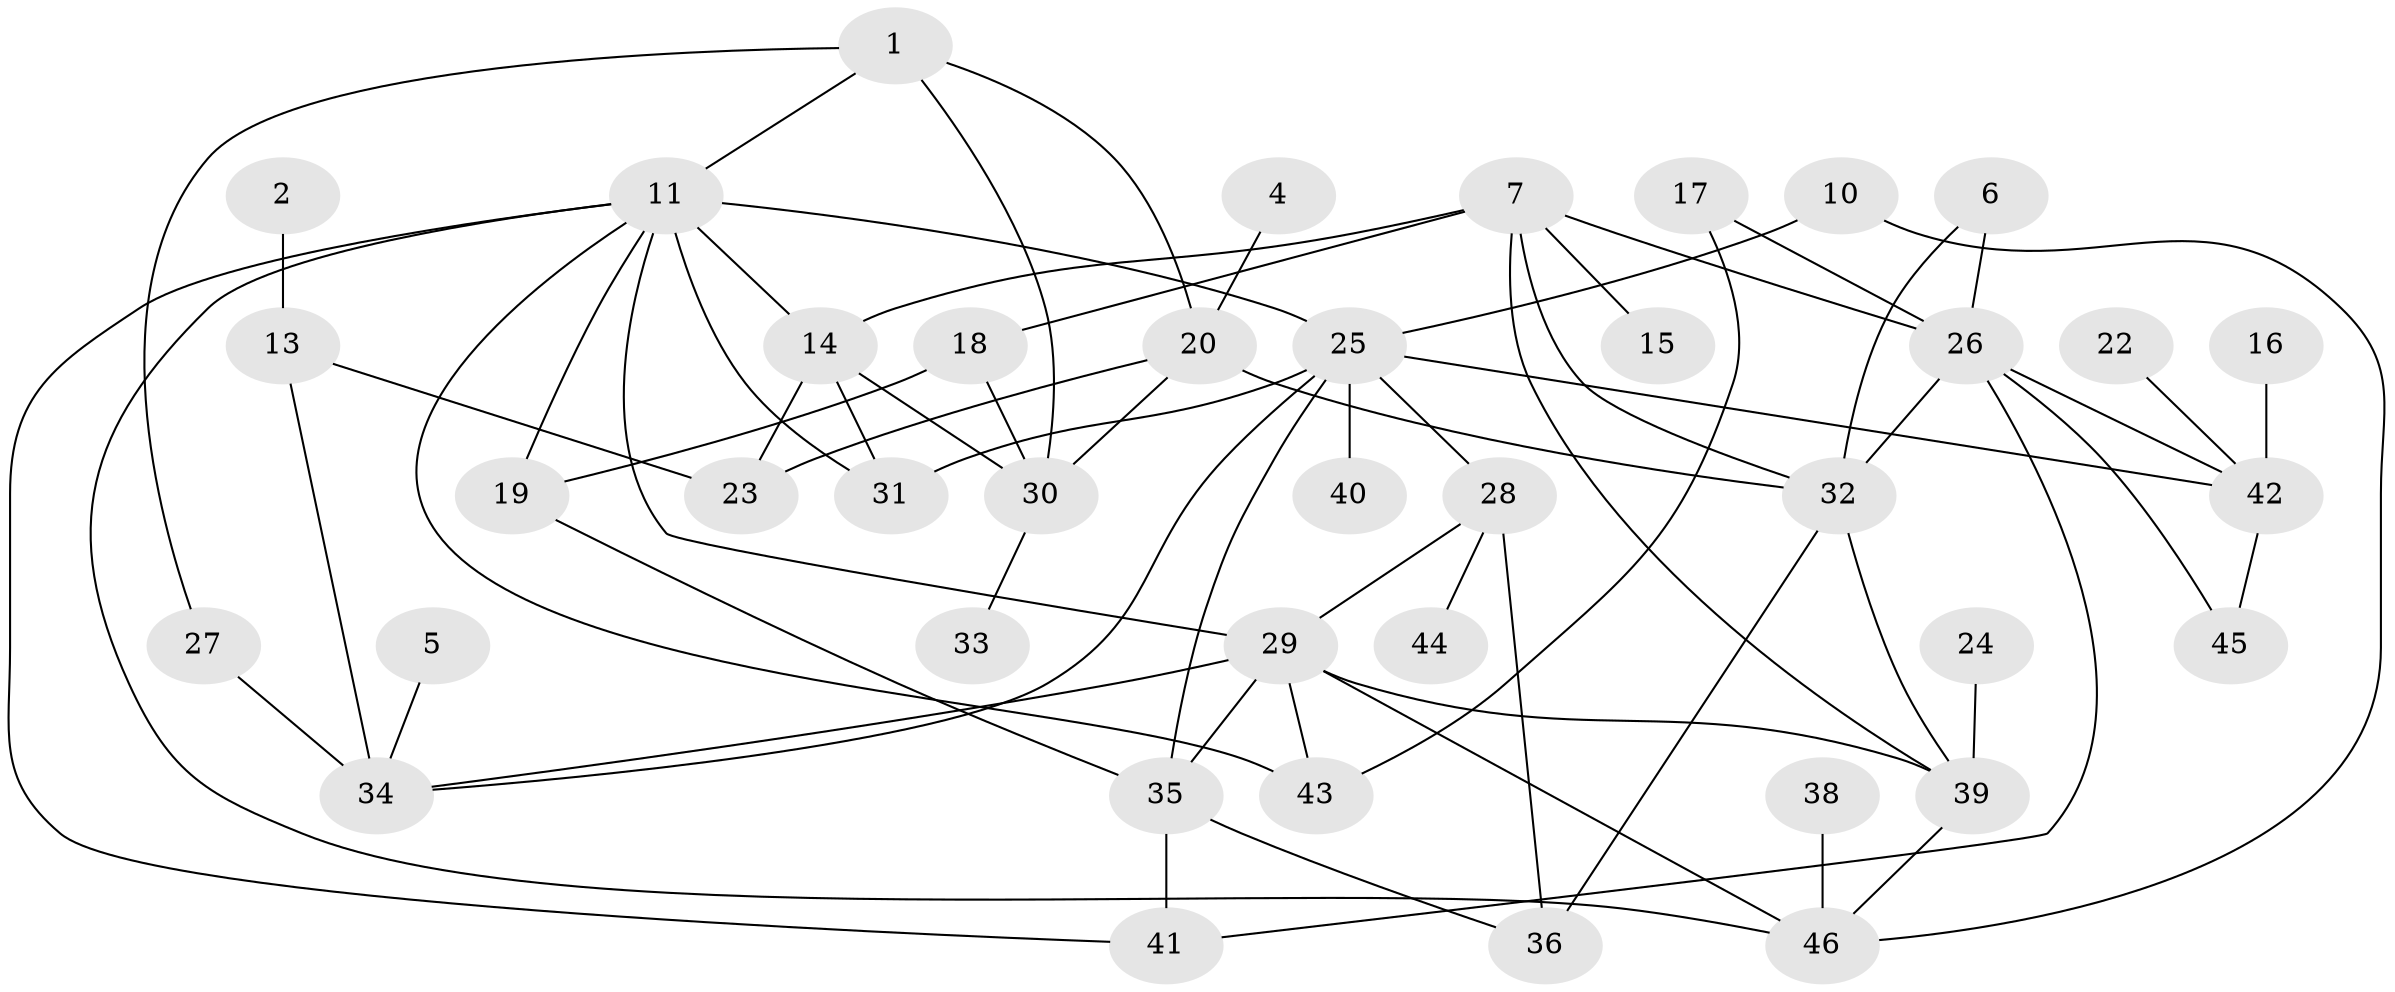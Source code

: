 // original degree distribution, {2: 0.22826086956521738, 4: 0.15217391304347827, 8: 0.010869565217391304, 3: 0.22826086956521738, 1: 0.20652173913043478, 6: 0.021739130434782608, 0: 0.06521739130434782, 5: 0.07608695652173914, 7: 0.010869565217391304}
// Generated by graph-tools (version 1.1) at 2025/49/03/09/25 03:49:09]
// undirected, 40 vertices, 68 edges
graph export_dot {
graph [start="1"]
  node [color=gray90,style=filled];
  1;
  2;
  4;
  5;
  6;
  7;
  10;
  11;
  13;
  14;
  15;
  16;
  17;
  18;
  19;
  20;
  22;
  23;
  24;
  25;
  26;
  27;
  28;
  29;
  30;
  31;
  32;
  33;
  34;
  35;
  36;
  38;
  39;
  40;
  41;
  42;
  43;
  44;
  45;
  46;
  1 -- 11 [weight=1.0];
  1 -- 20 [weight=1.0];
  1 -- 27 [weight=1.0];
  1 -- 30 [weight=1.0];
  2 -- 13 [weight=1.0];
  4 -- 20 [weight=1.0];
  5 -- 34 [weight=2.0];
  6 -- 26 [weight=1.0];
  6 -- 32 [weight=1.0];
  7 -- 14 [weight=1.0];
  7 -- 15 [weight=1.0];
  7 -- 18 [weight=1.0];
  7 -- 26 [weight=1.0];
  7 -- 32 [weight=1.0];
  7 -- 39 [weight=1.0];
  10 -- 25 [weight=1.0];
  10 -- 46 [weight=1.0];
  11 -- 14 [weight=1.0];
  11 -- 19 [weight=1.0];
  11 -- 25 [weight=2.0];
  11 -- 29 [weight=1.0];
  11 -- 31 [weight=1.0];
  11 -- 41 [weight=1.0];
  11 -- 43 [weight=1.0];
  11 -- 46 [weight=1.0];
  13 -- 23 [weight=1.0];
  13 -- 34 [weight=1.0];
  14 -- 23 [weight=1.0];
  14 -- 30 [weight=1.0];
  14 -- 31 [weight=1.0];
  16 -- 42 [weight=1.0];
  17 -- 26 [weight=1.0];
  17 -- 43 [weight=1.0];
  18 -- 19 [weight=1.0];
  18 -- 30 [weight=1.0];
  19 -- 35 [weight=1.0];
  20 -- 23 [weight=1.0];
  20 -- 30 [weight=1.0];
  20 -- 32 [weight=1.0];
  22 -- 42 [weight=1.0];
  24 -- 39 [weight=1.0];
  25 -- 28 [weight=1.0];
  25 -- 31 [weight=1.0];
  25 -- 34 [weight=1.0];
  25 -- 35 [weight=1.0];
  25 -- 40 [weight=2.0];
  25 -- 42 [weight=1.0];
  26 -- 32 [weight=1.0];
  26 -- 41 [weight=1.0];
  26 -- 42 [weight=1.0];
  26 -- 45 [weight=1.0];
  27 -- 34 [weight=3.0];
  28 -- 29 [weight=1.0];
  28 -- 36 [weight=1.0];
  28 -- 44 [weight=1.0];
  29 -- 34 [weight=1.0];
  29 -- 35 [weight=1.0];
  29 -- 39 [weight=1.0];
  29 -- 43 [weight=1.0];
  29 -- 46 [weight=1.0];
  30 -- 33 [weight=1.0];
  32 -- 36 [weight=1.0];
  32 -- 39 [weight=1.0];
  35 -- 36 [weight=1.0];
  35 -- 41 [weight=1.0];
  38 -- 46 [weight=1.0];
  39 -- 46 [weight=1.0];
  42 -- 45 [weight=1.0];
}
